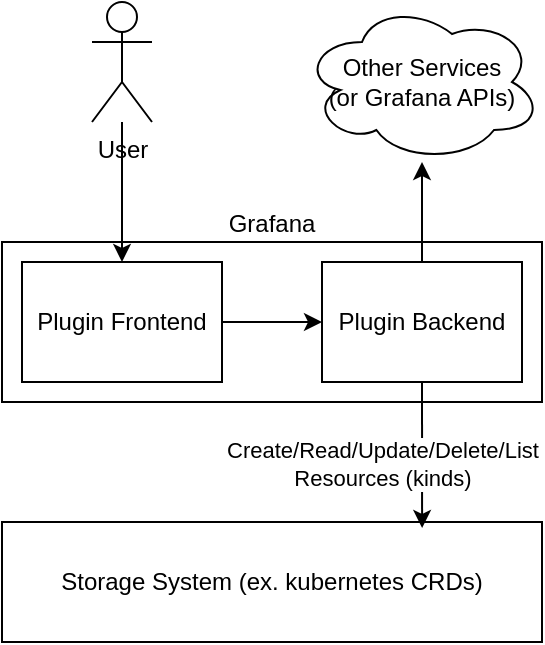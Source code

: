 <mxfile version="21.2.9" type="device">
  <diagram name="Page-1" id="_qVOIC-qQzXSMaZPwBjb">
    <mxGraphModel dx="1224" dy="756" grid="1" gridSize="10" guides="1" tooltips="1" connect="1" arrows="1" fold="1" page="1" pageScale="1" pageWidth="850" pageHeight="1100" math="0" shadow="0">
      <root>
        <mxCell id="0" />
        <mxCell id="1" parent="0" />
        <mxCell id="nUGaBGL7-HPu7o74AodA-1" value="Grafana" style="rounded=0;whiteSpace=wrap;html=1;labelPosition=center;verticalLabelPosition=top;align=center;verticalAlign=bottom;" parent="1" vertex="1">
          <mxGeometry x="40" y="180" width="270" height="80" as="geometry" />
        </mxCell>
        <mxCell id="nUGaBGL7-HPu7o74AodA-3" value="Plugin Backend" style="rounded=0;whiteSpace=wrap;html=1;" parent="1" vertex="1">
          <mxGeometry x="200" y="190" width="100" height="60" as="geometry" />
        </mxCell>
        <mxCell id="nUGaBGL7-HPu7o74AodA-4" value="Plugin Frontend" style="rounded=0;whiteSpace=wrap;html=1;" parent="1" vertex="1">
          <mxGeometry x="50" y="190" width="100" height="60" as="geometry" />
        </mxCell>
        <mxCell id="nUGaBGL7-HPu7o74AodA-5" value="Storage System (ex. kubernetes CRDs)" style="rounded=0;whiteSpace=wrap;html=1;" parent="1" vertex="1">
          <mxGeometry x="40" y="320" width="270" height="60" as="geometry" />
        </mxCell>
        <mxCell id="nUGaBGL7-HPu7o74AodA-7" value="&lt;div&gt;Create/Read/Update/Delete/List&lt;/div&gt;&lt;div&gt;Resources (kinds)&lt;br&gt;&lt;/div&gt;" style="endArrow=classic;html=1;rounded=0;exitX=0.5;exitY=1;exitDx=0;exitDy=0;entryX=0.778;entryY=0.05;entryDx=0;entryDy=0;entryPerimeter=0;" parent="1" source="nUGaBGL7-HPu7o74AodA-3" target="nUGaBGL7-HPu7o74AodA-5" edge="1">
          <mxGeometry x="0.11" y="-20" width="50" height="50" relative="1" as="geometry">
            <mxPoint x="310" y="460" as="sourcePoint" />
            <mxPoint x="240" y="320" as="targetPoint" />
            <Array as="points" />
            <mxPoint as="offset" />
          </mxGeometry>
        </mxCell>
        <mxCell id="nUGaBGL7-HPu7o74AodA-8" value="User" style="shape=umlActor;verticalLabelPosition=bottom;verticalAlign=top;html=1;outlineConnect=0;" parent="1" vertex="1">
          <mxGeometry x="85" y="60" width="30" height="60" as="geometry" />
        </mxCell>
        <mxCell id="nUGaBGL7-HPu7o74AodA-9" value="" style="endArrow=classic;html=1;rounded=0;entryX=0.5;entryY=0;entryDx=0;entryDy=0;" parent="1" source="nUGaBGL7-HPu7o74AodA-8" target="nUGaBGL7-HPu7o74AodA-4" edge="1">
          <mxGeometry width="50" height="50" relative="1" as="geometry">
            <mxPoint x="-60" y="380" as="sourcePoint" />
            <mxPoint x="-10" y="330" as="targetPoint" />
          </mxGeometry>
        </mxCell>
        <mxCell id="nUGaBGL7-HPu7o74AodA-11" value="" style="endArrow=classic;html=1;rounded=0;exitX=0.5;exitY=0;exitDx=0;exitDy=0;" parent="1" source="nUGaBGL7-HPu7o74AodA-3" edge="1">
          <mxGeometry width="50" height="50" relative="1" as="geometry">
            <mxPoint x="410" y="160" as="sourcePoint" />
            <mxPoint x="250" y="140" as="targetPoint" />
          </mxGeometry>
        </mxCell>
        <mxCell id="nUGaBGL7-HPu7o74AodA-12" value="&lt;div&gt;Other Services&lt;/div&gt;&lt;div&gt;(or Grafana APIs)&lt;br&gt;&lt;/div&gt;" style="ellipse;shape=cloud;whiteSpace=wrap;html=1;" parent="1" vertex="1">
          <mxGeometry x="190" y="60" width="120" height="80" as="geometry" />
        </mxCell>
        <mxCell id="nUGaBGL7-HPu7o74AodA-13" value="" style="endArrow=classic;html=1;rounded=0;exitX=1;exitY=0.5;exitDx=0;exitDy=0;entryX=0;entryY=0.5;entryDx=0;entryDy=0;" parent="1" source="nUGaBGL7-HPu7o74AodA-4" target="nUGaBGL7-HPu7o74AodA-3" edge="1">
          <mxGeometry width="50" height="50" relative="1" as="geometry">
            <mxPoint x="120" y="310" as="sourcePoint" />
            <mxPoint x="170" y="260" as="targetPoint" />
          </mxGeometry>
        </mxCell>
      </root>
    </mxGraphModel>
  </diagram>
</mxfile>
